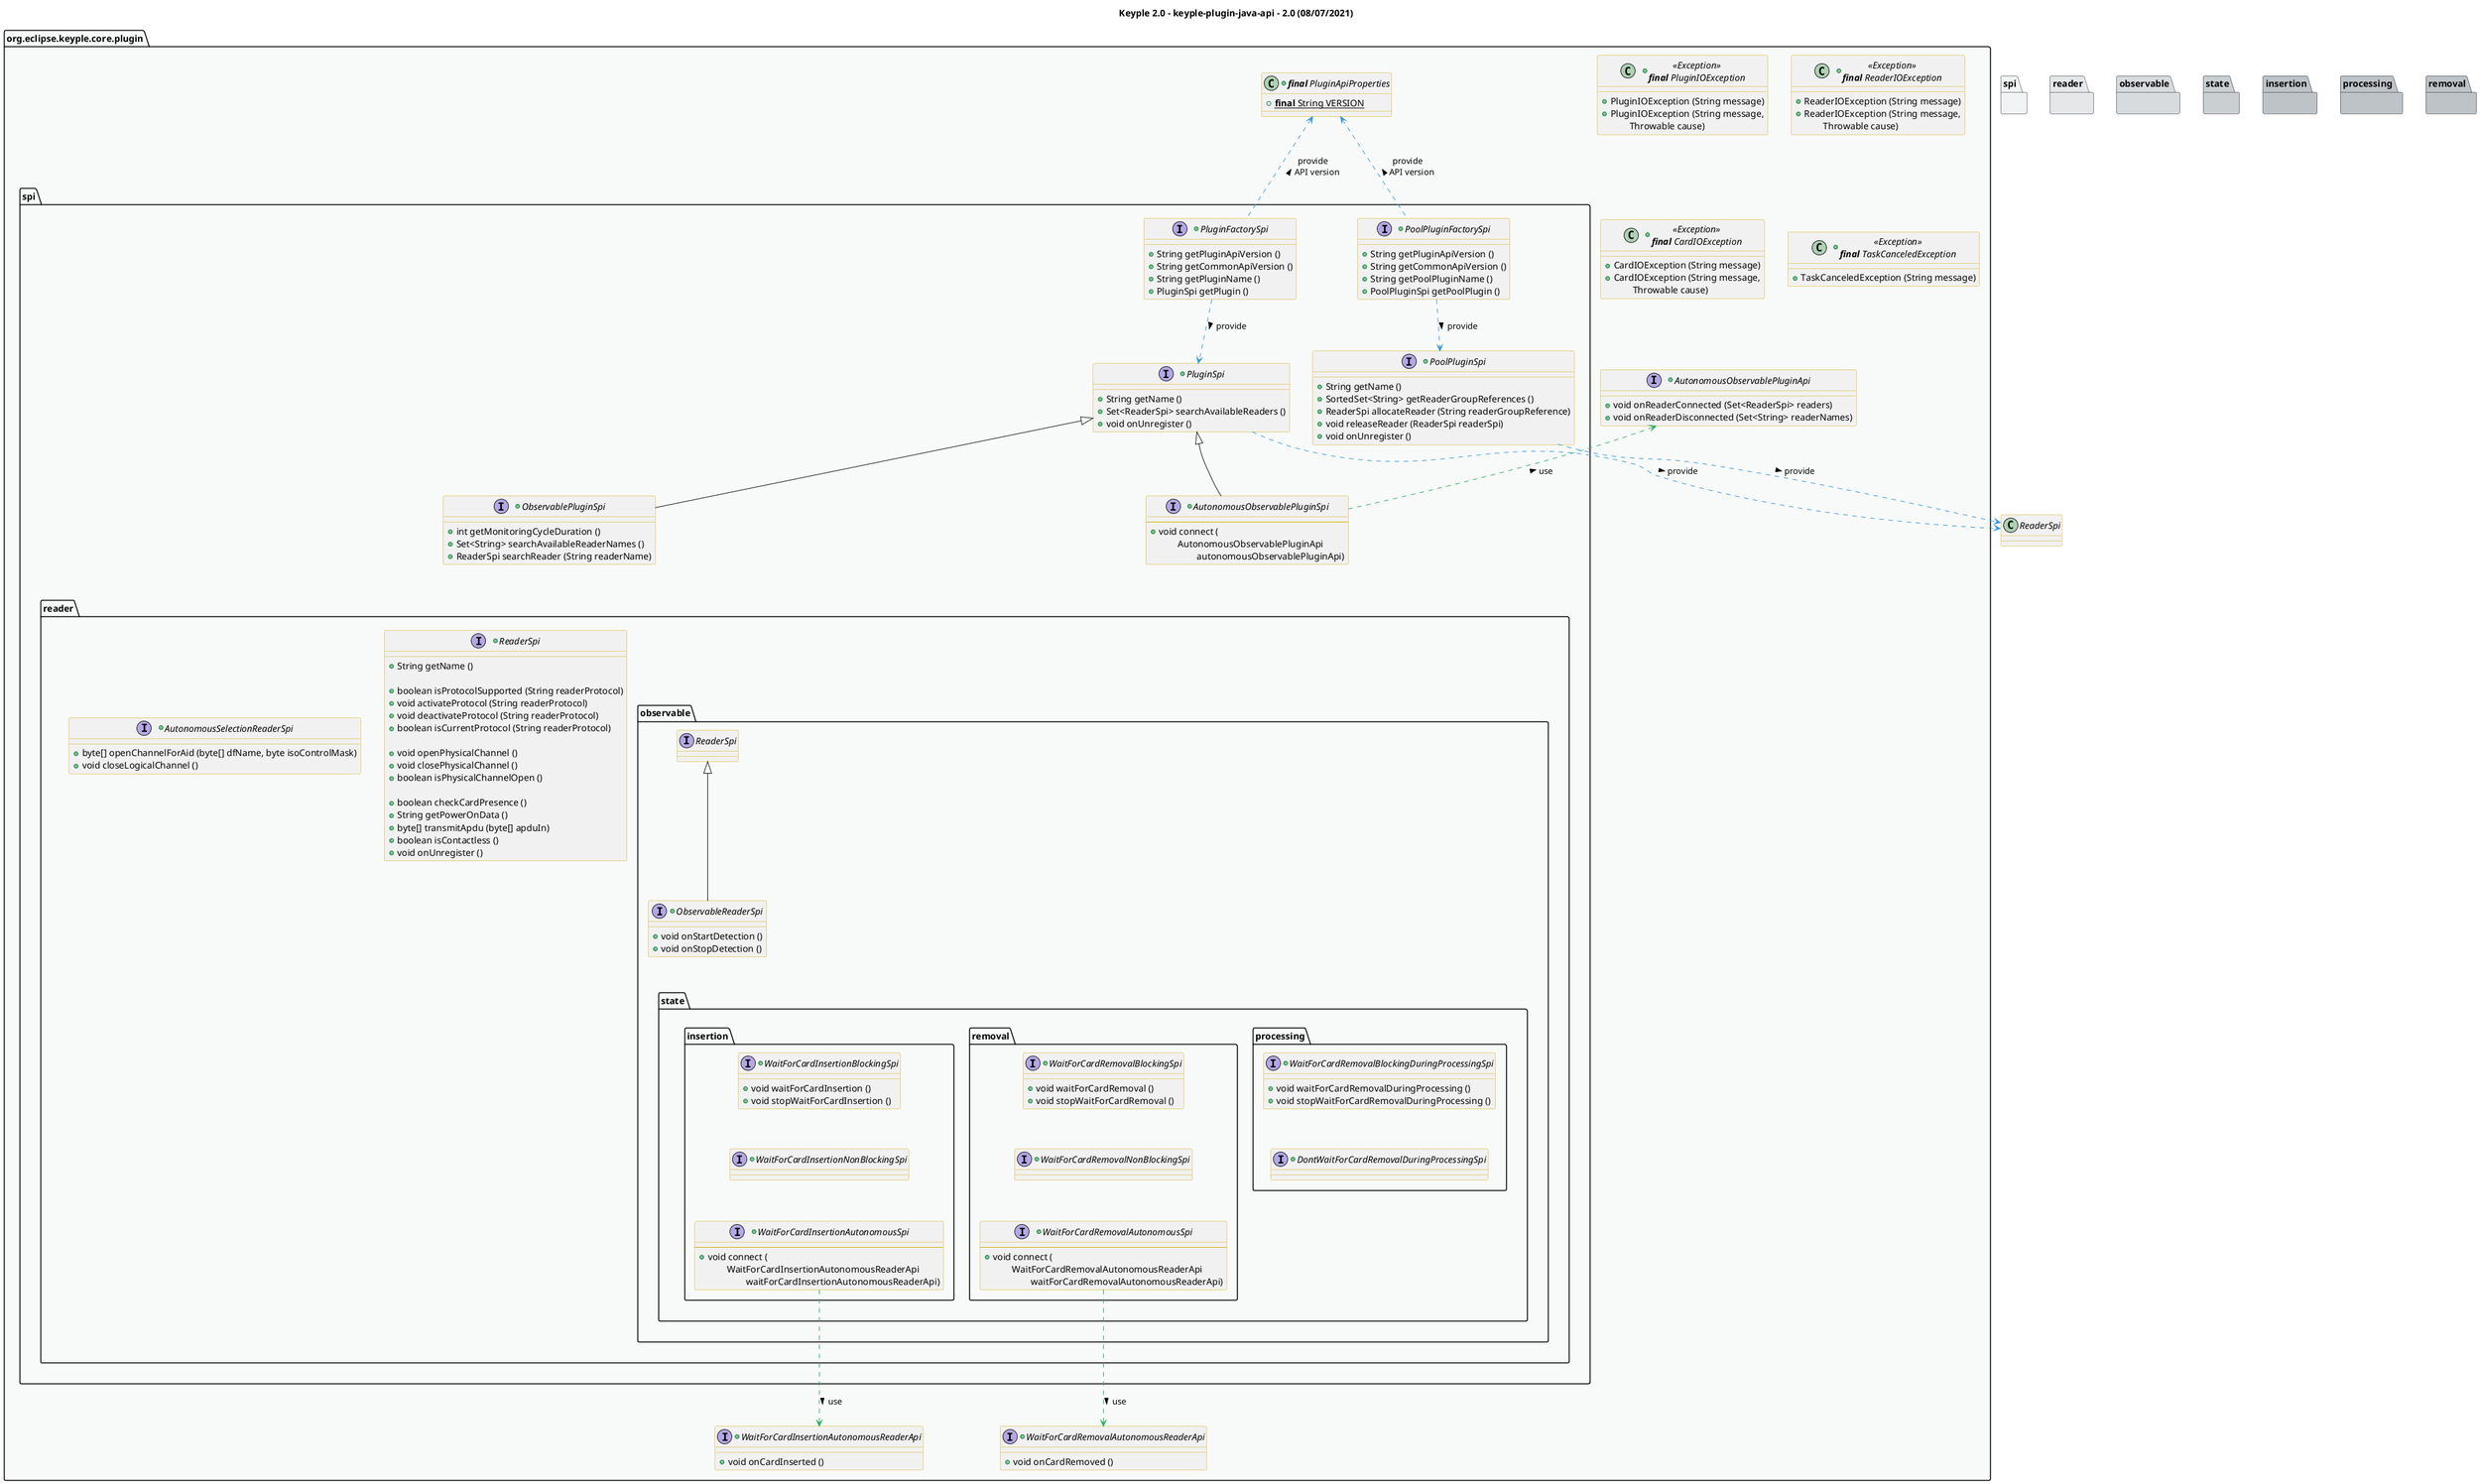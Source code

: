 @startuml
title
    Keyple 2.0 - keyple-plugin-java-api - 2.0 (08/07/2021)
end title

' == THEME ==

'Couleurs issues de : https://htmlcolorcodes.com/fr/tableau-de-couleur/tableau-de-couleur-design-plat/
!define C_GREY1 F8F9F9
!define C_GREY2 F2F3F4
!define C_GREY3 E5E7E9
!define C_GREY4 D7DBDD
!define C_GREY5 CACFD2
!define C_GREY6 BDC3C7
!define C_LINK 3498DB
!define C_USE 27AE60

skinparam Shadowing false
skinparam ClassFontStyle italic
skinparam ClassBorderColor #D4AC0D
skinparam stereotypeABorderColor #A9DCDF
skinparam stereotypeIBorderColor #B4A7E5
skinparam stereotypeCBorderColor #ADD1B2
skinparam stereotypeEBorderColor #EB93DF
' Red
skinparam ClassBackgroundColor<<red>> #FDEDEC
skinparam ClassBorderColor<<red>> #E74C3C
hide <<red>> stereotype
' Purple
skinparam ClassBackgroundColor<<purple>> #F4ECF7
skinparam ClassBorderColor<<purple>> #8E44AD
hide <<purple>> stereotype
' blue
skinparam ClassBackgroundColor<<blue>> #EBF5FB
skinparam ClassBorderColor<<blue>> #3498DB
hide <<blue>> stereotype
' Green
skinparam ClassBackgroundColor<<green>> #E9F7EF
skinparam ClassBorderColor<<green>> #27AE60
hide <<green>> stereotype
' Grey
skinparam ClassBackgroundColor<<grey>> #EAECEE
skinparam ClassBorderColor<<grey>> #2C3E50
hide <<grey>> stereotype

' == CONTENT ==

package "org.eclipse.keyple.core.plugin" as api {
    +class "**final** PluginApiProperties" as ApiProperties {
        +{static} **final** String VERSION
    }
    +interface AutonomousObservablePluginApi {
        +void onReaderConnected (Set<ReaderSpi> readers)
        +void onReaderDisconnected (Set<String> readerNames)
    }
    +interface WaitForCardInsertionAutonomousReaderApi {
        +void onCardInserted ()
    }
    +interface WaitForCardRemovalAutonomousReaderApi {
        +void onCardRemoved ()
    }
    +class "<<Exception>>\n**final** PluginIOException" as PluginIOException {
        +PluginIOException (String message)
        +PluginIOException (String message,
            \tThrowable cause)
    }
    +class "<<Exception>>\n**final** ReaderIOException" as ReaderIOException {
        +ReaderIOException (String message)
        +ReaderIOException (String message,
            \tThrowable cause)
    }
    +class "<<Exception>>\n**final** CardIOException" as CardIOException {
        +CardIOException (String message)
        +CardIOException (String message,
            \tThrowable cause)
    }
    +class "<<Exception>>\n**final** TaskCanceledException" as TaskCanceledException {
        +TaskCanceledException (String message)
    }
    package spi {
        together {
            +interface PoolPluginFactorySpi {
                +String getPluginApiVersion ()
                +String getCommonApiVersion ()
                +String getPoolPluginName ()
                +PoolPluginSpi getPoolPlugin ()
            }
            +interface PluginFactorySpi {
                +String getPluginApiVersion ()
                +String getCommonApiVersion ()
                +String getPluginName ()
                +PluginSpi getPlugin ()
            }
            +interface PoolPluginSpi {
                +String getName ()
                +SortedSet<String> getReaderGroupReferences ()
                +ReaderSpi allocateReader (String readerGroupReference)
                +void releaseReader (ReaderSpi readerSpi)
                +void onUnregister ()
            }
            +interface PluginSpi {
                +String getName ()
                +Set<ReaderSpi> searchAvailableReaders ()
                +void onUnregister ()
            }
        }
        +interface ObservablePluginSpi extends PluginSpi {
            +int getMonitoringCycleDuration ()
            +Set<String> searchAvailableReaderNames ()
            +ReaderSpi searchReader (String readerName)
        }
        +interface AutonomousObservablePluginSpi extends PluginSpi {
            --
            +void connect (
                \tAutonomousObservablePluginApi
                \t\tautonomousObservablePluginApi)
        }
        package reader {
            +interface ReaderSpi {
                +String getName ()

                +boolean isProtocolSupported (String readerProtocol)
                +void activateProtocol (String readerProtocol)
                +void deactivateProtocol (String readerProtocol)
                +boolean isCurrentProtocol (String readerProtocol)

                +void openPhysicalChannel ()
                +void closePhysicalChannel ()
                +boolean isPhysicalChannelOpen ()

                +boolean checkCardPresence ()
                +String getPowerOnData ()
                +byte[] transmitApdu (byte[] apduIn)
                +boolean isContactless ()
                +void onUnregister ()
            }
            +interface AutonomousSelectionReaderSpi {
                +byte[] openChannelForAid (byte[] dfName, byte isoControlMask)
                +void closeLogicalChannel ()
            }
            package observable {
                +interface ObservableReaderSpi extends ReaderSpi {
                    +void onStartDetection ()
                    +void onStopDetection ()
                }
                package state {
                    package processing {
                        +interface WaitForCardRemovalBlockingDuringProcessingSpi {
                            +void waitForCardRemovalDuringProcessing ()
                            +void stopWaitForCardRemovalDuringProcessing ()
                        }
                        +interface DontWaitForCardRemovalDuringProcessingSpi {
                        }
                    }
                    package insertion {
                        +interface WaitForCardInsertionAutonomousSpi {
                            --
                            +void connect (
                                \tWaitForCardInsertionAutonomousReaderApi
                                \t\twaitForCardInsertionAutonomousReaderApi)
                        }
                        +interface WaitForCardInsertionBlockingSpi {
                            +void waitForCardInsertion ()
                            +void stopWaitForCardInsertion ()
                        }
                        +interface WaitForCardInsertionNonBlockingSpi {
                        }
                    }
                    package removal {
                        +interface WaitForCardRemovalAutonomousSpi {
                            --
                            +void connect (
                                \tWaitForCardRemovalAutonomousReaderApi
                                \t\twaitForCardRemovalAutonomousReaderApi)
                        }
                        +interface WaitForCardRemovalBlockingSpi {
                            +void waitForCardRemoval ()
                            +void stopWaitForCardRemoval ()
                        }
                        +interface WaitForCardRemovalNonBlockingSpi {
                        }
                    }
                }
            }
        }
    }
}

' Associations

PluginFactorySpi .up.> ApiProperties #C_LINK : provide\nAPI version <
PluginFactorySpi ..> PluginSpi #C_LINK : provide >

PluginSpi ..> ReaderSpi #C_LINK : provide >

PoolPluginFactorySpi .up.> ApiProperties #C_LINK : provide\nAPI version <
PoolPluginFactorySpi ..> PoolPluginSpi #C_LINK : provide >

PoolPluginSpi ..> ReaderSpi #C_LINK : provide >

AutonomousObservablePluginSpi .up.> AutonomousObservablePluginApi #C_USE : use >

WaitForCardInsertionAutonomousSpi ..> WaitForCardInsertionAutonomousReaderApi #C_USE : use >

WaitForCardRemovalAutonomousSpi ..> WaitForCardRemovalAutonomousReaderApi #C_USE : use >

' == LAYOUT ==

ObservablePluginSpi -[hidden]- reader

ObservableReaderSpi -[hidden]- state

WaitForCardInsertionBlockingSpi -[hidden]- WaitForCardInsertionNonBlockingSpi
WaitForCardInsertionNonBlockingSpi -[hidden]- WaitForCardInsertionAutonomousSpi

WaitForCardRemovalBlockingDuringProcessingSpi -[hidden]- DontWaitForCardRemovalDuringProcessingSpi

WaitForCardRemovalBlockingSpi -[hidden]- WaitForCardRemovalNonBlockingSpi
WaitForCardRemovalNonBlockingSpi -[hidden]- WaitForCardRemovalAutonomousSpi

' == STYLE ==

package api #C_GREY1 {}
package spi #C_GREY2 {}
package reader #C_GREY3 {}
package observable #C_GREY4 {}
package state #C_GREY5 {}
package insertion #C_GREY6 {}
package processing #C_GREY6 {}
package removal #C_GREY6 {}

@enduml